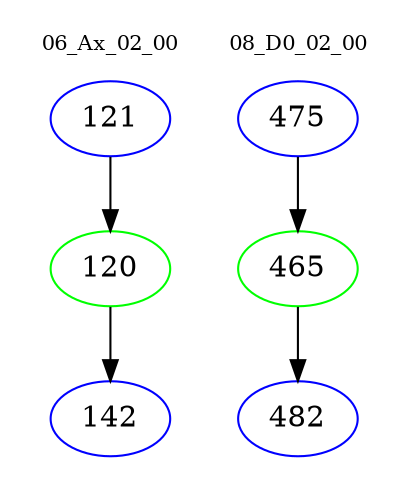 digraph{
subgraph cluster_0 {
color = white
label = "06_Ax_02_00";
fontsize=10;
T0_121 [label="121", color="blue"]
T0_121 -> T0_120 [color="black"]
T0_120 [label="120", color="green"]
T0_120 -> T0_142 [color="black"]
T0_142 [label="142", color="blue"]
}
subgraph cluster_1 {
color = white
label = "08_D0_02_00";
fontsize=10;
T1_475 [label="475", color="blue"]
T1_475 -> T1_465 [color="black"]
T1_465 [label="465", color="green"]
T1_465 -> T1_482 [color="black"]
T1_482 [label="482", color="blue"]
}
}
